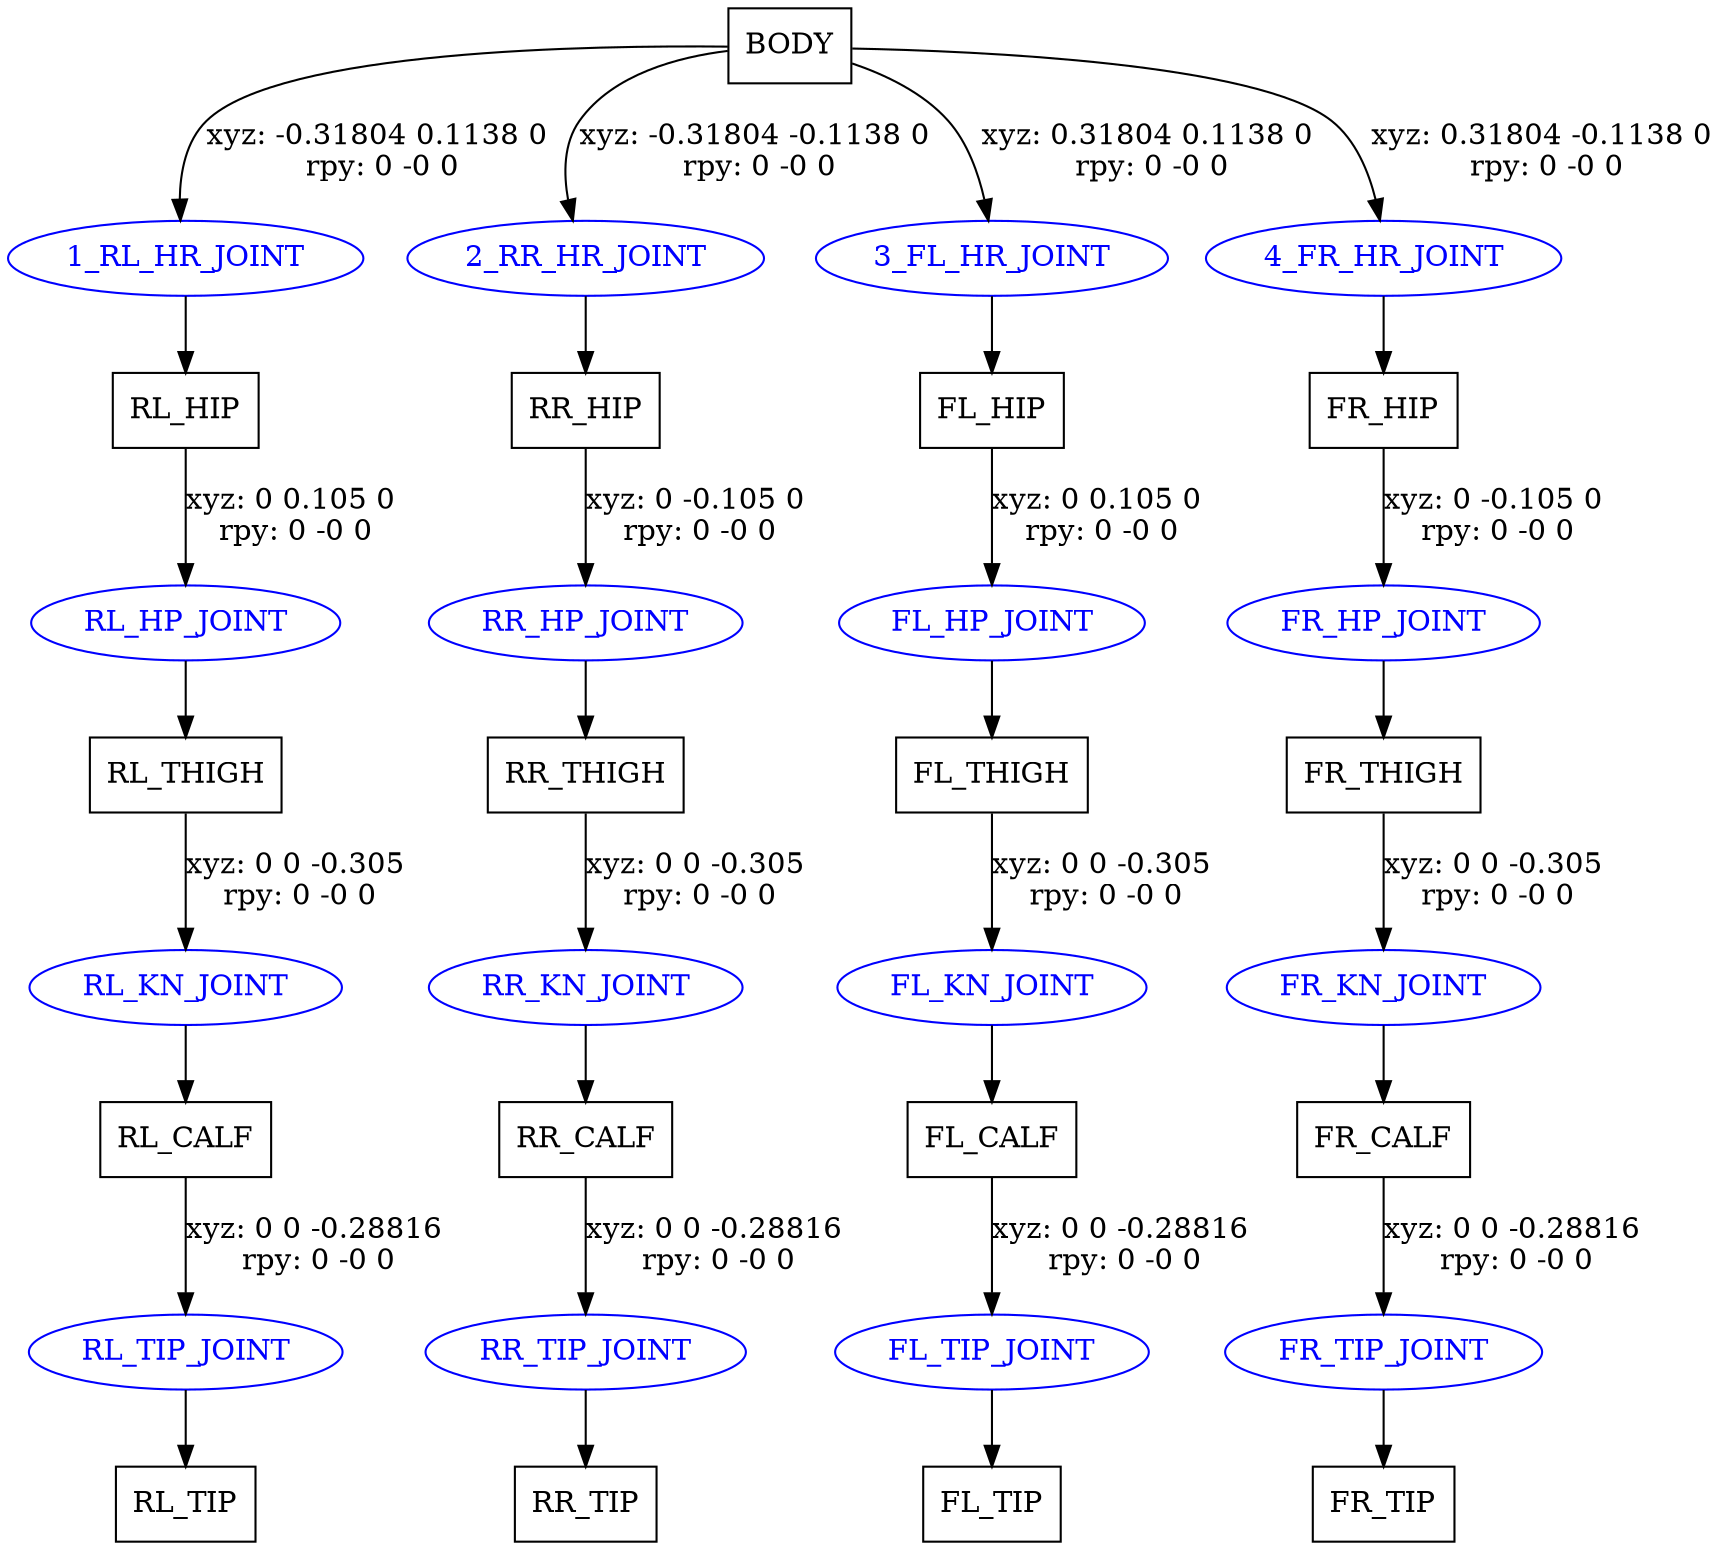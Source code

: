 digraph G {
node [shape=box];
"BODY" [label="BODY"];
"RL_HIP" [label="RL_HIP"];
"RL_THIGH" [label="RL_THIGH"];
"RL_CALF" [label="RL_CALF"];
"RL_TIP" [label="RL_TIP"];
"RR_HIP" [label="RR_HIP"];
"RR_THIGH" [label="RR_THIGH"];
"RR_CALF" [label="RR_CALF"];
"RR_TIP" [label="RR_TIP"];
"FL_HIP" [label="FL_HIP"];
"FL_THIGH" [label="FL_THIGH"];
"FL_CALF" [label="FL_CALF"];
"FL_TIP" [label="FL_TIP"];
"FR_HIP" [label="FR_HIP"];
"FR_THIGH" [label="FR_THIGH"];
"FR_CALF" [label="FR_CALF"];
"FR_TIP" [label="FR_TIP"];
node [shape=ellipse, color=blue, fontcolor=blue];
"BODY" -> "1_RL_HR_JOINT" [label="xyz: -0.31804 0.1138 0 \nrpy: 0 -0 0"]
"1_RL_HR_JOINT" -> "RL_HIP"
"RL_HIP" -> "RL_HP_JOINT" [label="xyz: 0 0.105 0 \nrpy: 0 -0 0"]
"RL_HP_JOINT" -> "RL_THIGH"
"RL_THIGH" -> "RL_KN_JOINT" [label="xyz: 0 0 -0.305 \nrpy: 0 -0 0"]
"RL_KN_JOINT" -> "RL_CALF"
"RL_CALF" -> "RL_TIP_JOINT" [label="xyz: 0 0 -0.28816 \nrpy: 0 -0 0"]
"RL_TIP_JOINT" -> "RL_TIP"
"BODY" -> "2_RR_HR_JOINT" [label="xyz: -0.31804 -0.1138 0 \nrpy: 0 -0 0"]
"2_RR_HR_JOINT" -> "RR_HIP"
"RR_HIP" -> "RR_HP_JOINT" [label="xyz: 0 -0.105 0 \nrpy: 0 -0 0"]
"RR_HP_JOINT" -> "RR_THIGH"
"RR_THIGH" -> "RR_KN_JOINT" [label="xyz: 0 0 -0.305 \nrpy: 0 -0 0"]
"RR_KN_JOINT" -> "RR_CALF"
"RR_CALF" -> "RR_TIP_JOINT" [label="xyz: 0 0 -0.28816 \nrpy: 0 -0 0"]
"RR_TIP_JOINT" -> "RR_TIP"
"BODY" -> "3_FL_HR_JOINT" [label="xyz: 0.31804 0.1138 0 \nrpy: 0 -0 0"]
"3_FL_HR_JOINT" -> "FL_HIP"
"FL_HIP" -> "FL_HP_JOINT" [label="xyz: 0 0.105 0 \nrpy: 0 -0 0"]
"FL_HP_JOINT" -> "FL_THIGH"
"FL_THIGH" -> "FL_KN_JOINT" [label="xyz: 0 0 -0.305 \nrpy: 0 -0 0"]
"FL_KN_JOINT" -> "FL_CALF"
"FL_CALF" -> "FL_TIP_JOINT" [label="xyz: 0 0 -0.28816 \nrpy: 0 -0 0"]
"FL_TIP_JOINT" -> "FL_TIP"
"BODY" -> "4_FR_HR_JOINT" [label="xyz: 0.31804 -0.1138 0 \nrpy: 0 -0 0"]
"4_FR_HR_JOINT" -> "FR_HIP"
"FR_HIP" -> "FR_HP_JOINT" [label="xyz: 0 -0.105 0 \nrpy: 0 -0 0"]
"FR_HP_JOINT" -> "FR_THIGH"
"FR_THIGH" -> "FR_KN_JOINT" [label="xyz: 0 0 -0.305 \nrpy: 0 -0 0"]
"FR_KN_JOINT" -> "FR_CALF"
"FR_CALF" -> "FR_TIP_JOINT" [label="xyz: 0 0 -0.28816 \nrpy: 0 -0 0"]
"FR_TIP_JOINT" -> "FR_TIP"
}
